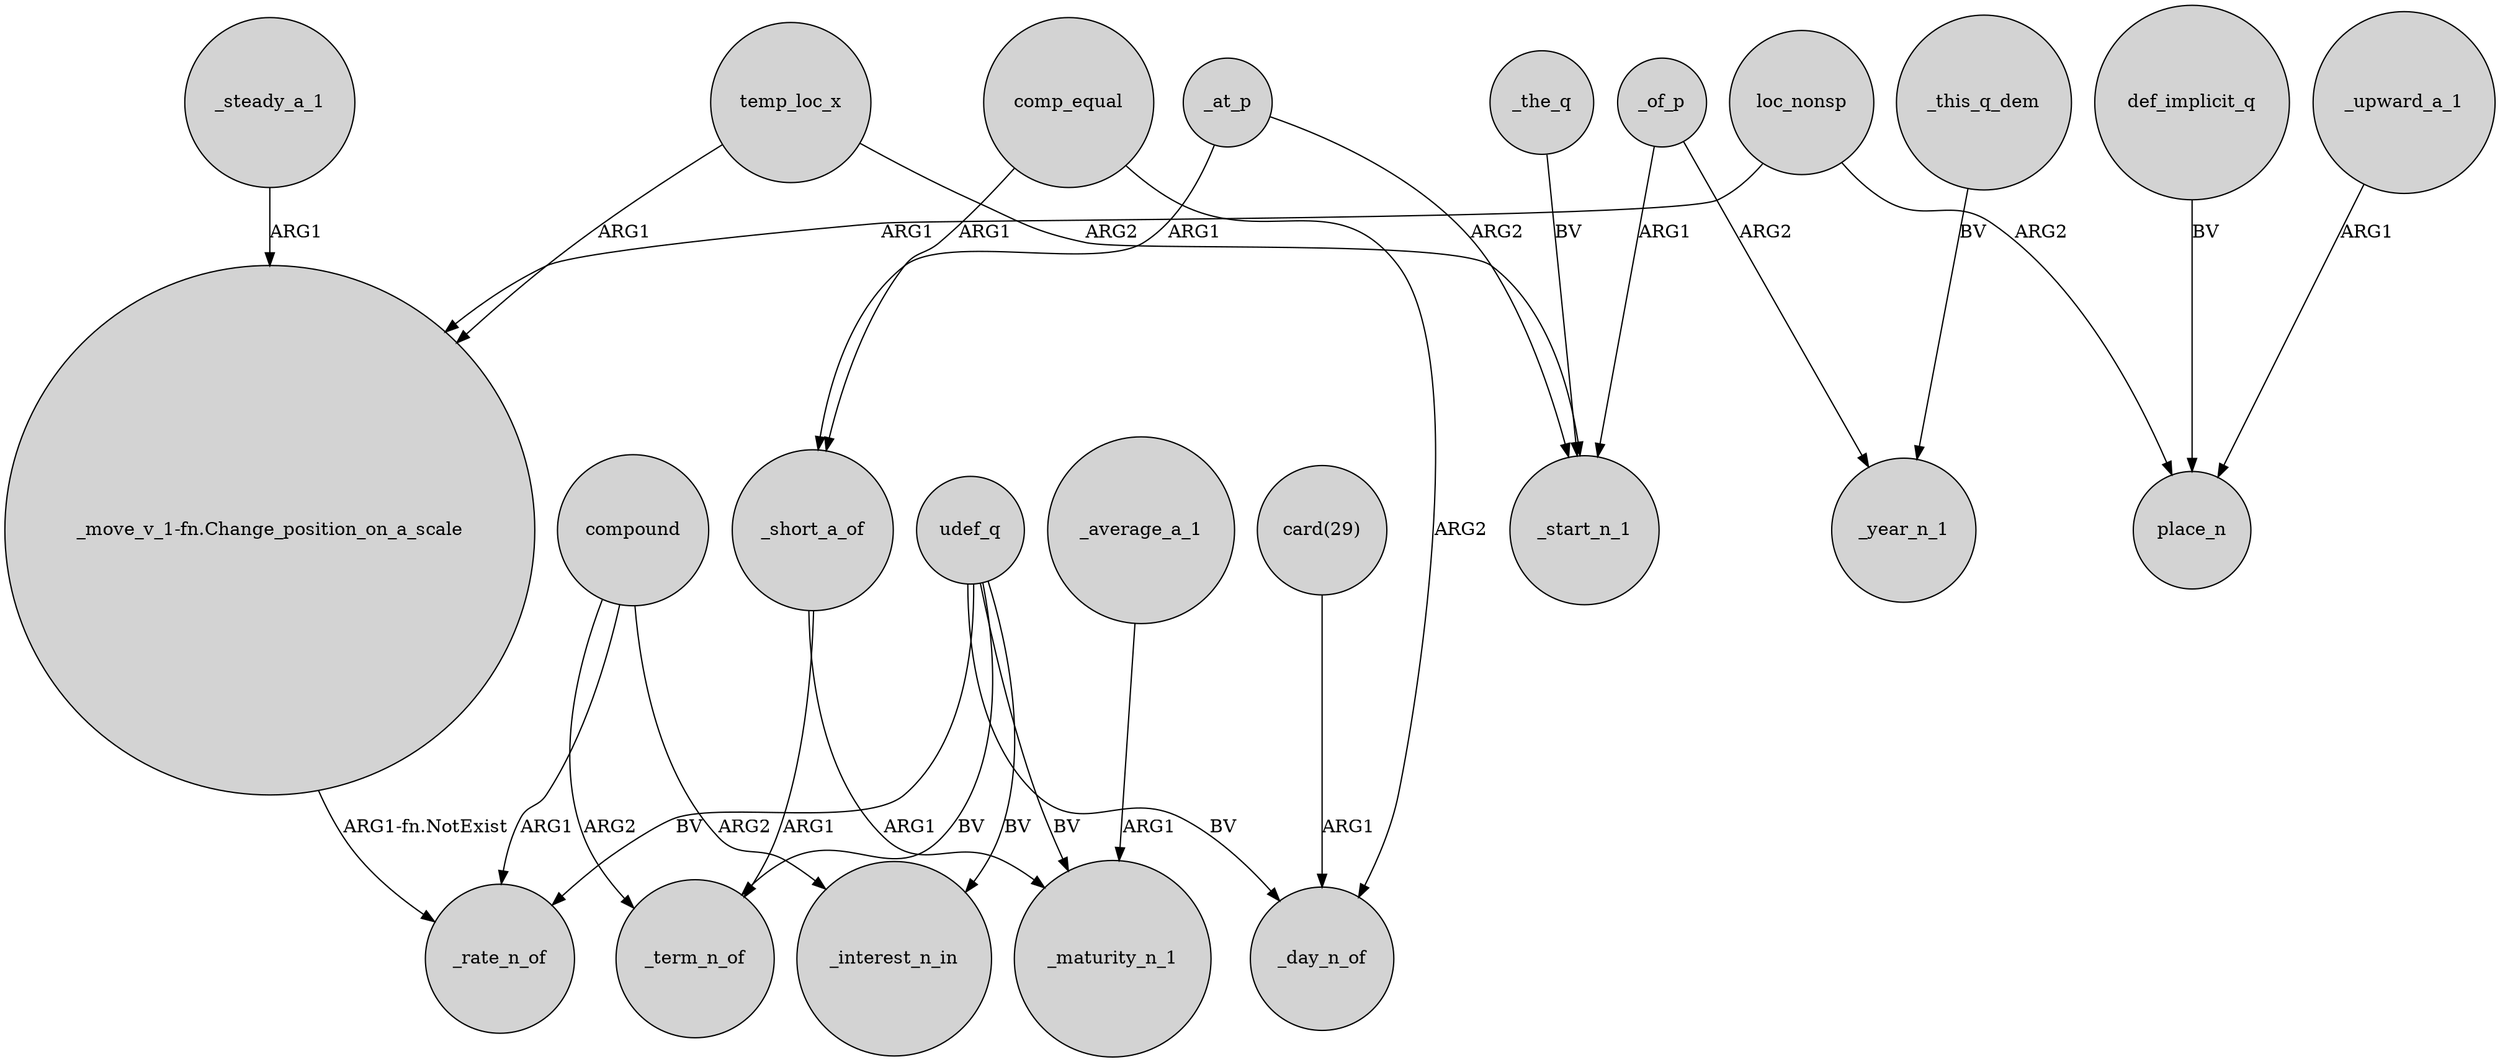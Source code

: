 digraph {
	node [shape=circle style=filled]
	"_move_v_1-fn.Change_position_on_a_scale" -> _rate_n_of [label="ARG1-fn.NotExist"]
	compound -> _term_n_of [label=ARG2]
	_of_p -> _year_n_1 [label=ARG2]
	temp_loc_x -> _start_n_1 [label=ARG2]
	_at_p -> _short_a_of [label=ARG1]
	_short_a_of -> _maturity_n_1 [label=ARG1]
	_short_a_of -> _term_n_of [label=ARG1]
	compound -> _rate_n_of [label=ARG1]
	udef_q -> _day_n_of [label=BV]
	udef_q -> _rate_n_of [label=BV]
	def_implicit_q -> place_n [label=BV]
	udef_q -> _interest_n_in [label=BV]
	udef_q -> _maturity_n_1 [label=BV]
	compound -> _interest_n_in [label=ARG2]
	comp_equal -> _day_n_of [label=ARG2]
	temp_loc_x -> "_move_v_1-fn.Change_position_on_a_scale" [label=ARG1]
	_of_p -> _start_n_1 [label=ARG1]
	loc_nonsp -> "_move_v_1-fn.Change_position_on_a_scale" [label=ARG1]
	_steady_a_1 -> "_move_v_1-fn.Change_position_on_a_scale" [label=ARG1]
	comp_equal -> _short_a_of [label=ARG1]
	_average_a_1 -> _maturity_n_1 [label=ARG1]
	udef_q -> _term_n_of [label=BV]
	_upward_a_1 -> place_n [label=ARG1]
	loc_nonsp -> place_n [label=ARG2]
	_at_p -> _start_n_1 [label=ARG2]
	"card(29)" -> _day_n_of [label=ARG1]
	_the_q -> _start_n_1 [label=BV]
	_this_q_dem -> _year_n_1 [label=BV]
}
